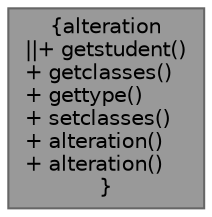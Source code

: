 digraph "alteration"
{
 // LATEX_PDF_SIZE
  bgcolor="transparent";
  edge [fontname=Helvetica,fontsize=10,labelfontname=Helvetica,labelfontsize=10];
  node [fontname=Helvetica,fontsize=10,shape=box,height=0.2,width=0.4];
  Node1 [label="{alteration\n||+ getstudent()\l+ getclasses()\l+ gettype()\l+ setclasses()\l+ alteration()\l+ alteration()\l}",height=0.2,width=0.4,color="gray40", fillcolor="grey60", style="filled", fontcolor="black",tooltip="Classe para as alterações de horário."];
}
